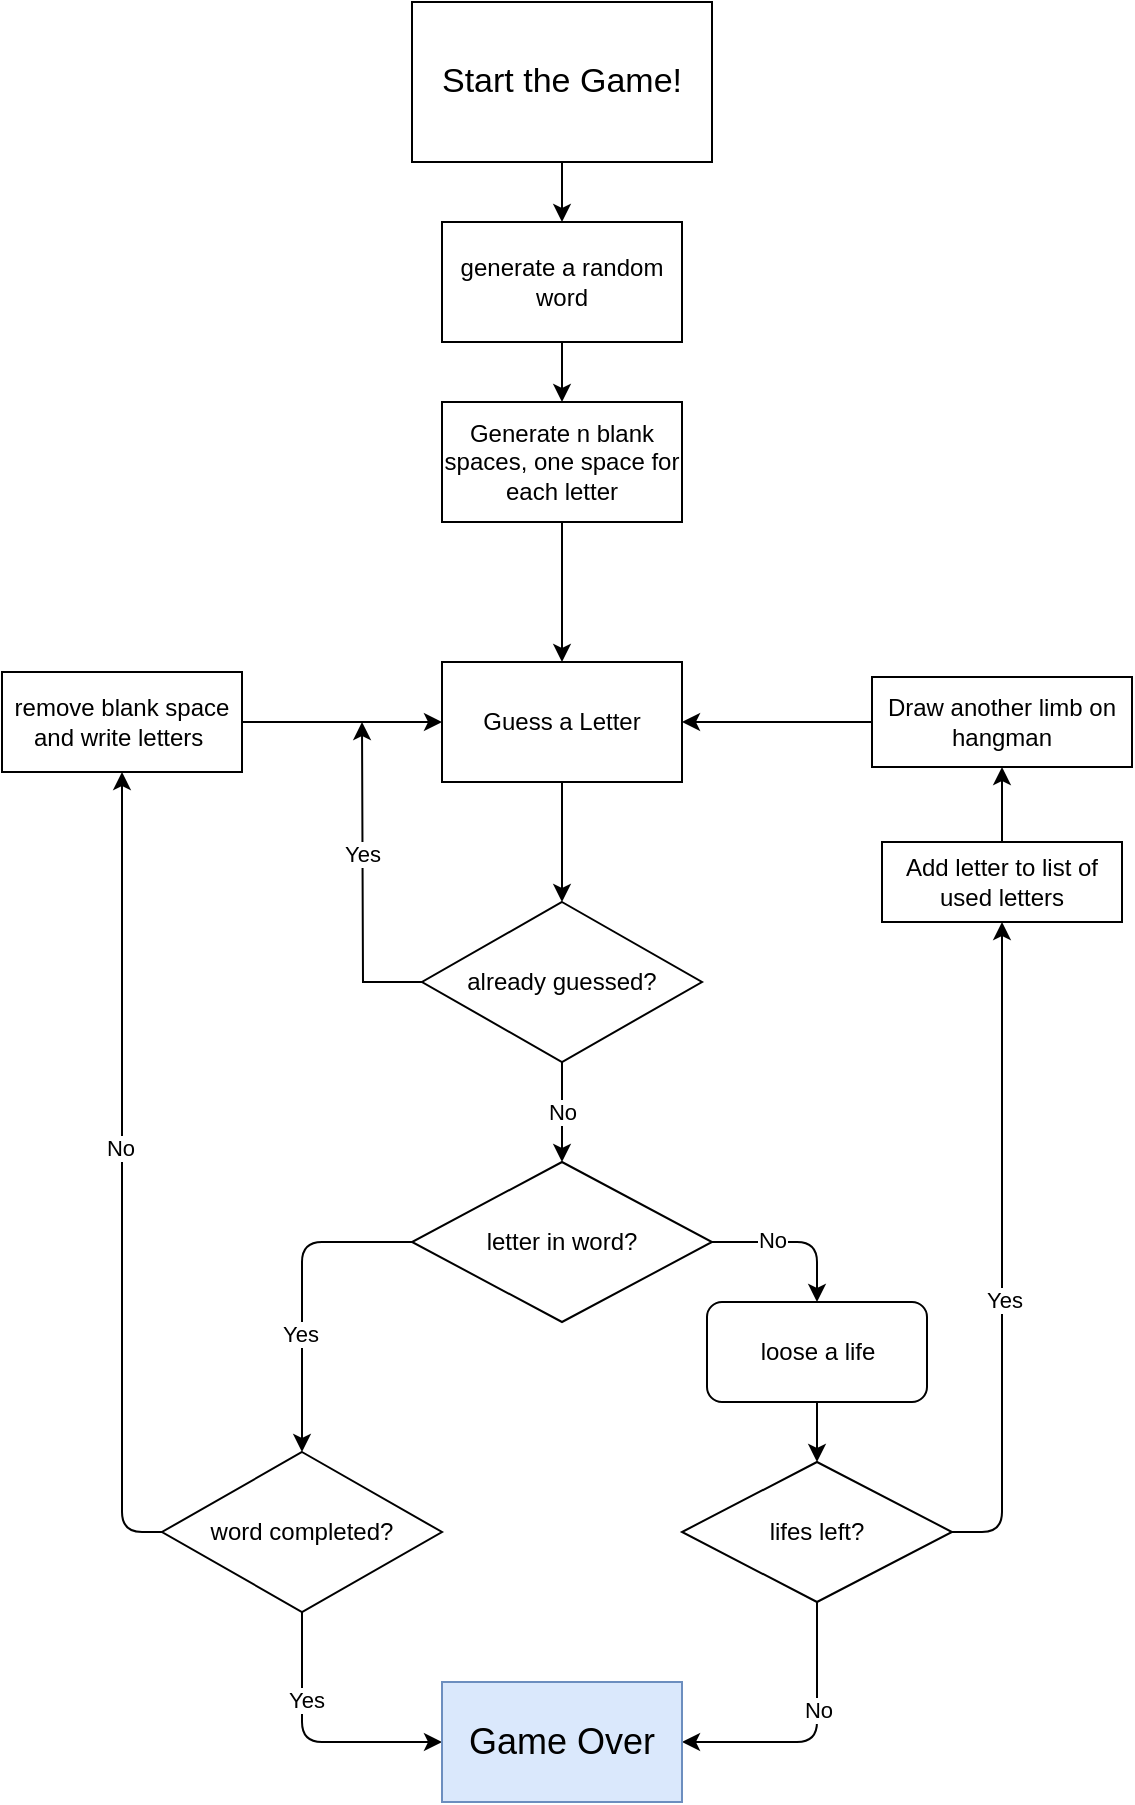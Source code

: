<mxfile version="22.1.11" type="device">
  <diagram id="C5RBs43oDa-KdzZeNtuy" name="Page-1">
    <mxGraphModel dx="1143" dy="1819" grid="1" gridSize="10" guides="1" tooltips="1" connect="1" arrows="1" fold="1" page="1" pageScale="1" pageWidth="827" pageHeight="1169" math="0" shadow="0">
      <root>
        <mxCell id="WIyWlLk6GJQsqaUBKTNV-0" />
        <mxCell id="WIyWlLk6GJQsqaUBKTNV-1" parent="WIyWlLk6GJQsqaUBKTNV-0" />
        <mxCell id="gAMtMdgpXCJsuw8tusMA-0" value="Guess a Letter" style="rounded=0;whiteSpace=wrap;html=1;" vertex="1" parent="WIyWlLk6GJQsqaUBKTNV-1">
          <mxGeometry x="240" y="60" width="120" height="60" as="geometry" />
        </mxCell>
        <mxCell id="gAMtMdgpXCJsuw8tusMA-1" value="" style="endArrow=classic;html=1;rounded=0;exitX=0.5;exitY=1;exitDx=0;exitDy=0;entryX=0.5;entryY=0;entryDx=0;entryDy=0;" edge="1" parent="WIyWlLk6GJQsqaUBKTNV-1" source="gAMtMdgpXCJsuw8tusMA-0" target="gAMtMdgpXCJsuw8tusMA-85">
          <mxGeometry width="50" height="50" relative="1" as="geometry">
            <mxPoint x="270" y="280" as="sourcePoint" />
            <mxPoint x="300" y="160" as="targetPoint" />
          </mxGeometry>
        </mxCell>
        <mxCell id="gAMtMdgpXCJsuw8tusMA-16" value="" style="endArrow=classic;html=1;rounded=0;exitX=0.5;exitY=1;exitDx=0;exitDy=0;entryX=0.5;entryY=0;entryDx=0;entryDy=0;" edge="1" parent="WIyWlLk6GJQsqaUBKTNV-1" source="gAMtMdgpXCJsuw8tusMA-85" target="gAMtMdgpXCJsuw8tusMA-92">
          <mxGeometry relative="1" as="geometry">
            <mxPoint x="300" y="270" as="sourcePoint" />
            <mxPoint x="300" y="320" as="targetPoint" />
          </mxGeometry>
        </mxCell>
        <mxCell id="gAMtMdgpXCJsuw8tusMA-17" value="No&lt;br&gt;" style="edgeLabel;resizable=0;html=1;align=center;verticalAlign=middle;rounded=0;" connectable="0" vertex="1" parent="gAMtMdgpXCJsuw8tusMA-16">
          <mxGeometry relative="1" as="geometry" />
        </mxCell>
        <mxCell id="gAMtMdgpXCJsuw8tusMA-51" value="Start the Game!" style="rounded=0;whiteSpace=wrap;html=1;fontSize=17;" vertex="1" parent="WIyWlLk6GJQsqaUBKTNV-1">
          <mxGeometry x="225" y="-270" width="150" height="80" as="geometry" />
        </mxCell>
        <mxCell id="gAMtMdgpXCJsuw8tusMA-52" value="generate a random word" style="rounded=0;whiteSpace=wrap;html=1;" vertex="1" parent="WIyWlLk6GJQsqaUBKTNV-1">
          <mxGeometry x="240" y="-160" width="120" height="60" as="geometry" />
        </mxCell>
        <mxCell id="gAMtMdgpXCJsuw8tusMA-53" value="" style="endArrow=classic;html=1;rounded=0;entryX=0.5;entryY=0;entryDx=0;entryDy=0;exitX=0.5;exitY=1;exitDx=0;exitDy=0;" edge="1" parent="WIyWlLk6GJQsqaUBKTNV-1" source="gAMtMdgpXCJsuw8tusMA-51" target="gAMtMdgpXCJsuw8tusMA-52">
          <mxGeometry width="50" height="50" relative="1" as="geometry">
            <mxPoint x="140" y="-130" as="sourcePoint" />
            <mxPoint x="190" y="-180" as="targetPoint" />
          </mxGeometry>
        </mxCell>
        <mxCell id="gAMtMdgpXCJsuw8tusMA-54" value="Generate n blank spaces, one space for each letter" style="rounded=0;whiteSpace=wrap;html=1;" vertex="1" parent="WIyWlLk6GJQsqaUBKTNV-1">
          <mxGeometry x="240" y="-70" width="120" height="60" as="geometry" />
        </mxCell>
        <mxCell id="gAMtMdgpXCJsuw8tusMA-55" value="" style="endArrow=classic;html=1;rounded=0;entryX=0.5;entryY=0;entryDx=0;entryDy=0;exitX=0.5;exitY=1;exitDx=0;exitDy=0;" edge="1" parent="WIyWlLk6GJQsqaUBKTNV-1" source="gAMtMdgpXCJsuw8tusMA-52" target="gAMtMdgpXCJsuw8tusMA-54">
          <mxGeometry width="50" height="50" relative="1" as="geometry">
            <mxPoint x="60" y="-30" as="sourcePoint" />
            <mxPoint x="110" y="-80" as="targetPoint" />
          </mxGeometry>
        </mxCell>
        <mxCell id="gAMtMdgpXCJsuw8tusMA-56" value="" style="endArrow=classic;html=1;rounded=0;entryX=0.5;entryY=0;entryDx=0;entryDy=0;exitX=0.5;exitY=1;exitDx=0;exitDy=0;" edge="1" parent="WIyWlLk6GJQsqaUBKTNV-1" source="gAMtMdgpXCJsuw8tusMA-54" target="gAMtMdgpXCJsuw8tusMA-0">
          <mxGeometry width="50" height="50" relative="1" as="geometry">
            <mxPoint x="140" y="60" as="sourcePoint" />
            <mxPoint x="190" y="10" as="targetPoint" />
          </mxGeometry>
        </mxCell>
        <mxCell id="gAMtMdgpXCJsuw8tusMA-62" style="edgeStyle=orthogonalEdgeStyle;rounded=0;orthogonalLoop=1;jettySize=auto;html=1;entryX=0;entryY=0.5;entryDx=0;entryDy=0;" edge="1" parent="WIyWlLk6GJQsqaUBKTNV-1" source="gAMtMdgpXCJsuw8tusMA-58" target="gAMtMdgpXCJsuw8tusMA-0">
          <mxGeometry relative="1" as="geometry" />
        </mxCell>
        <mxCell id="gAMtMdgpXCJsuw8tusMA-58" value="remove blank space and write letters&amp;nbsp;" style="rounded=0;whiteSpace=wrap;html=1;" vertex="1" parent="WIyWlLk6GJQsqaUBKTNV-1">
          <mxGeometry x="20" y="65" width="120" height="50" as="geometry" />
        </mxCell>
        <mxCell id="gAMtMdgpXCJsuw8tusMA-69" style="edgeStyle=orthogonalEdgeStyle;rounded=0;orthogonalLoop=1;jettySize=auto;html=1;exitX=0;exitY=0.5;exitDx=0;exitDy=0;entryX=1;entryY=0.5;entryDx=0;entryDy=0;" edge="1" parent="WIyWlLk6GJQsqaUBKTNV-1" source="gAMtMdgpXCJsuw8tusMA-65" target="gAMtMdgpXCJsuw8tusMA-0">
          <mxGeometry relative="1" as="geometry" />
        </mxCell>
        <mxCell id="gAMtMdgpXCJsuw8tusMA-65" value="Draw another limb on hangman" style="rounded=0;whiteSpace=wrap;html=1;" vertex="1" parent="WIyWlLk6GJQsqaUBKTNV-1">
          <mxGeometry x="455" y="67.5" width="130" height="45" as="geometry" />
        </mxCell>
        <mxCell id="gAMtMdgpXCJsuw8tusMA-73" style="edgeStyle=orthogonalEdgeStyle;rounded=0;orthogonalLoop=1;jettySize=auto;html=1;exitX=0.5;exitY=0;exitDx=0;exitDy=0;entryX=0.5;entryY=1;entryDx=0;entryDy=0;" edge="1" parent="WIyWlLk6GJQsqaUBKTNV-1" source="gAMtMdgpXCJsuw8tusMA-71" target="gAMtMdgpXCJsuw8tusMA-65">
          <mxGeometry relative="1" as="geometry" />
        </mxCell>
        <mxCell id="gAMtMdgpXCJsuw8tusMA-71" value="Add letter to list of used letters" style="rounded=0;whiteSpace=wrap;html=1;" vertex="1" parent="WIyWlLk6GJQsqaUBKTNV-1">
          <mxGeometry x="460" y="150" width="120" height="40" as="geometry" />
        </mxCell>
        <mxCell id="gAMtMdgpXCJsuw8tusMA-87" style="edgeStyle=orthogonalEdgeStyle;rounded=0;orthogonalLoop=1;jettySize=auto;html=1;exitX=0;exitY=0.5;exitDx=0;exitDy=0;" edge="1" parent="WIyWlLk6GJQsqaUBKTNV-1" source="gAMtMdgpXCJsuw8tusMA-85">
          <mxGeometry relative="1" as="geometry">
            <mxPoint x="200" y="90" as="targetPoint" />
          </mxGeometry>
        </mxCell>
        <mxCell id="gAMtMdgpXCJsuw8tusMA-111" value="Yes" style="edgeLabel;html=1;align=center;verticalAlign=middle;resizable=0;points=[];" vertex="1" connectable="0" parent="gAMtMdgpXCJsuw8tusMA-87">
          <mxGeometry x="0.17" y="1" relative="1" as="geometry">
            <mxPoint as="offset" />
          </mxGeometry>
        </mxCell>
        <mxCell id="gAMtMdgpXCJsuw8tusMA-85" value="already guessed?" style="rhombus;whiteSpace=wrap;html=1;rounded=0;" vertex="1" parent="WIyWlLk6GJQsqaUBKTNV-1">
          <mxGeometry x="230" y="180" width="140" height="80" as="geometry" />
        </mxCell>
        <mxCell id="gAMtMdgpXCJsuw8tusMA-101" style="edgeStyle=orthogonalEdgeStyle;orthogonalLoop=1;jettySize=auto;html=1;exitX=0;exitY=0.5;exitDx=0;exitDy=0;entryX=0.5;entryY=1;entryDx=0;entryDy=0;" edge="1" parent="WIyWlLk6GJQsqaUBKTNV-1" source="gAMtMdgpXCJsuw8tusMA-88" target="gAMtMdgpXCJsuw8tusMA-58">
          <mxGeometry relative="1" as="geometry">
            <mxPoint x="90" y="350" as="targetPoint" />
          </mxGeometry>
        </mxCell>
        <mxCell id="gAMtMdgpXCJsuw8tusMA-103" value="No" style="edgeLabel;html=1;align=center;verticalAlign=middle;resizable=0;points=[];" vertex="1" connectable="0" parent="gAMtMdgpXCJsuw8tusMA-101">
          <mxGeometry x="0.06" y="1" relative="1" as="geometry">
            <mxPoint as="offset" />
          </mxGeometry>
        </mxCell>
        <mxCell id="gAMtMdgpXCJsuw8tusMA-105" style="edgeStyle=orthogonalEdgeStyle;orthogonalLoop=1;jettySize=auto;html=1;entryX=0;entryY=0.5;entryDx=0;entryDy=0;" edge="1" parent="WIyWlLk6GJQsqaUBKTNV-1" source="gAMtMdgpXCJsuw8tusMA-88" target="gAMtMdgpXCJsuw8tusMA-104">
          <mxGeometry relative="1" as="geometry" />
        </mxCell>
        <mxCell id="gAMtMdgpXCJsuw8tusMA-106" value="Yes" style="edgeLabel;html=1;align=center;verticalAlign=middle;resizable=0;points=[];" vertex="1" connectable="0" parent="gAMtMdgpXCJsuw8tusMA-105">
          <mxGeometry x="-0.349" y="2" relative="1" as="geometry">
            <mxPoint as="offset" />
          </mxGeometry>
        </mxCell>
        <mxCell id="gAMtMdgpXCJsuw8tusMA-88" value="word completed?" style="rhombus;whiteSpace=wrap;html=1;rounded=0;" vertex="1" parent="WIyWlLk6GJQsqaUBKTNV-1">
          <mxGeometry x="100" y="455" width="140" height="80" as="geometry" />
        </mxCell>
        <mxCell id="gAMtMdgpXCJsuw8tusMA-89" style="edgeStyle=orthogonalEdgeStyle;rounded=0;orthogonalLoop=1;jettySize=auto;html=1;exitX=0.5;exitY=1;exitDx=0;exitDy=0;" edge="1" parent="WIyWlLk6GJQsqaUBKTNV-1" source="gAMtMdgpXCJsuw8tusMA-88" target="gAMtMdgpXCJsuw8tusMA-88">
          <mxGeometry relative="1" as="geometry" />
        </mxCell>
        <mxCell id="gAMtMdgpXCJsuw8tusMA-93" style="edgeStyle=orthogonalEdgeStyle;orthogonalLoop=1;jettySize=auto;html=1;exitX=0;exitY=0.5;exitDx=0;exitDy=0;" edge="1" parent="WIyWlLk6GJQsqaUBKTNV-1" source="gAMtMdgpXCJsuw8tusMA-92">
          <mxGeometry relative="1" as="geometry">
            <mxPoint x="224.667" y="350" as="targetPoint" />
          </mxGeometry>
        </mxCell>
        <mxCell id="gAMtMdgpXCJsuw8tusMA-95" style="edgeStyle=orthogonalEdgeStyle;orthogonalLoop=1;jettySize=auto;html=1;exitX=1;exitY=0.5;exitDx=0;exitDy=0;entryX=0.5;entryY=0;entryDx=0;entryDy=0;" edge="1" parent="WIyWlLk6GJQsqaUBKTNV-1" source="gAMtMdgpXCJsuw8tusMA-92" target="gAMtMdgpXCJsuw8tusMA-94">
          <mxGeometry relative="1" as="geometry" />
        </mxCell>
        <mxCell id="gAMtMdgpXCJsuw8tusMA-98" value="No" style="edgeLabel;html=1;align=center;verticalAlign=middle;resizable=0;points=[];" vertex="1" connectable="0" parent="gAMtMdgpXCJsuw8tusMA-95">
          <mxGeometry x="-0.268" y="1" relative="1" as="geometry">
            <mxPoint as="offset" />
          </mxGeometry>
        </mxCell>
        <mxCell id="gAMtMdgpXCJsuw8tusMA-99" style="edgeStyle=orthogonalEdgeStyle;orthogonalLoop=1;jettySize=auto;html=1;exitX=0;exitY=0.5;exitDx=0;exitDy=0;entryX=0.5;entryY=0;entryDx=0;entryDy=0;" edge="1" parent="WIyWlLk6GJQsqaUBKTNV-1" source="gAMtMdgpXCJsuw8tusMA-92" target="gAMtMdgpXCJsuw8tusMA-88">
          <mxGeometry relative="1" as="geometry" />
        </mxCell>
        <mxCell id="gAMtMdgpXCJsuw8tusMA-100" value="Yes" style="edgeLabel;html=1;align=center;verticalAlign=middle;resizable=0;points=[];" vertex="1" connectable="0" parent="gAMtMdgpXCJsuw8tusMA-99">
          <mxGeometry x="0.262" y="-1" relative="1" as="geometry">
            <mxPoint as="offset" />
          </mxGeometry>
        </mxCell>
        <mxCell id="gAMtMdgpXCJsuw8tusMA-92" value="letter in word?" style="rhombus;whiteSpace=wrap;html=1;" vertex="1" parent="WIyWlLk6GJQsqaUBKTNV-1">
          <mxGeometry x="225" y="310" width="150" height="80" as="geometry" />
        </mxCell>
        <mxCell id="gAMtMdgpXCJsuw8tusMA-97" style="edgeStyle=orthogonalEdgeStyle;orthogonalLoop=1;jettySize=auto;html=1;exitX=0.5;exitY=1;exitDx=0;exitDy=0;entryX=0.5;entryY=0;entryDx=0;entryDy=0;" edge="1" parent="WIyWlLk6GJQsqaUBKTNV-1" source="gAMtMdgpXCJsuw8tusMA-94" target="gAMtMdgpXCJsuw8tusMA-96">
          <mxGeometry relative="1" as="geometry" />
        </mxCell>
        <mxCell id="gAMtMdgpXCJsuw8tusMA-94" value="loose a life" style="rounded=1;whiteSpace=wrap;html=1;" vertex="1" parent="WIyWlLk6GJQsqaUBKTNV-1">
          <mxGeometry x="372.5" y="380" width="110" height="50" as="geometry" />
        </mxCell>
        <mxCell id="gAMtMdgpXCJsuw8tusMA-107" style="edgeStyle=orthogonalEdgeStyle;orthogonalLoop=1;jettySize=auto;html=1;entryX=1;entryY=0.5;entryDx=0;entryDy=0;" edge="1" parent="WIyWlLk6GJQsqaUBKTNV-1" source="gAMtMdgpXCJsuw8tusMA-96" target="gAMtMdgpXCJsuw8tusMA-104">
          <mxGeometry relative="1" as="geometry" />
        </mxCell>
        <mxCell id="gAMtMdgpXCJsuw8tusMA-108" value="No" style="edgeLabel;html=1;align=center;verticalAlign=middle;resizable=0;points=[];" vertex="1" connectable="0" parent="gAMtMdgpXCJsuw8tusMA-107">
          <mxGeometry x="-0.218" relative="1" as="geometry">
            <mxPoint as="offset" />
          </mxGeometry>
        </mxCell>
        <mxCell id="gAMtMdgpXCJsuw8tusMA-109" style="edgeStyle=orthogonalEdgeStyle;orthogonalLoop=1;jettySize=auto;html=1;exitX=1;exitY=0.5;exitDx=0;exitDy=0;entryX=0.5;entryY=1;entryDx=0;entryDy=0;" edge="1" parent="WIyWlLk6GJQsqaUBKTNV-1" source="gAMtMdgpXCJsuw8tusMA-96" target="gAMtMdgpXCJsuw8tusMA-71">
          <mxGeometry relative="1" as="geometry" />
        </mxCell>
        <mxCell id="gAMtMdgpXCJsuw8tusMA-110" value="Yes" style="edgeLabel;html=1;align=center;verticalAlign=middle;resizable=0;points=[];" vertex="1" connectable="0" parent="gAMtMdgpXCJsuw8tusMA-109">
          <mxGeometry x="-0.145" y="-1" relative="1" as="geometry">
            <mxPoint as="offset" />
          </mxGeometry>
        </mxCell>
        <mxCell id="gAMtMdgpXCJsuw8tusMA-96" value="lifes left?" style="rhombus;whiteSpace=wrap;html=1;" vertex="1" parent="WIyWlLk6GJQsqaUBKTNV-1">
          <mxGeometry x="360" y="460" width="135" height="70" as="geometry" />
        </mxCell>
        <mxCell id="gAMtMdgpXCJsuw8tusMA-104" value="Game Over" style="rounded=0;whiteSpace=wrap;html=1;fillColor=#dae8fc;strokeColor=#6c8ebf;fontSize=18;" vertex="1" parent="WIyWlLk6GJQsqaUBKTNV-1">
          <mxGeometry x="240" y="570" width="120" height="60" as="geometry" />
        </mxCell>
      </root>
    </mxGraphModel>
  </diagram>
</mxfile>
